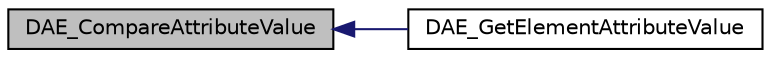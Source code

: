digraph "DAE_CompareAttributeValue"
{
  edge [fontname="Helvetica",fontsize="10",labelfontname="Helvetica",labelfontsize="10"];
  node [fontname="Helvetica",fontsize="10",shape=record];
  rankdir="LR";
  Node71 [label="DAE_CompareAttributeValue",height=0.2,width=0.4,color="black", fillcolor="grey75", style="filled", fontcolor="black"];
  Node71 -> Node72 [dir="back",color="midnightblue",fontsize="10",style="solid",fontname="Helvetica"];
  Node72 [label="DAE_GetElementAttributeValue",height=0.2,width=0.4,color="black", fillcolor="white", style="filled",URL="$fbxcolladautils_8h.html#a05ecabb79a6d8b0d8c9abca135ef157b"];
}
